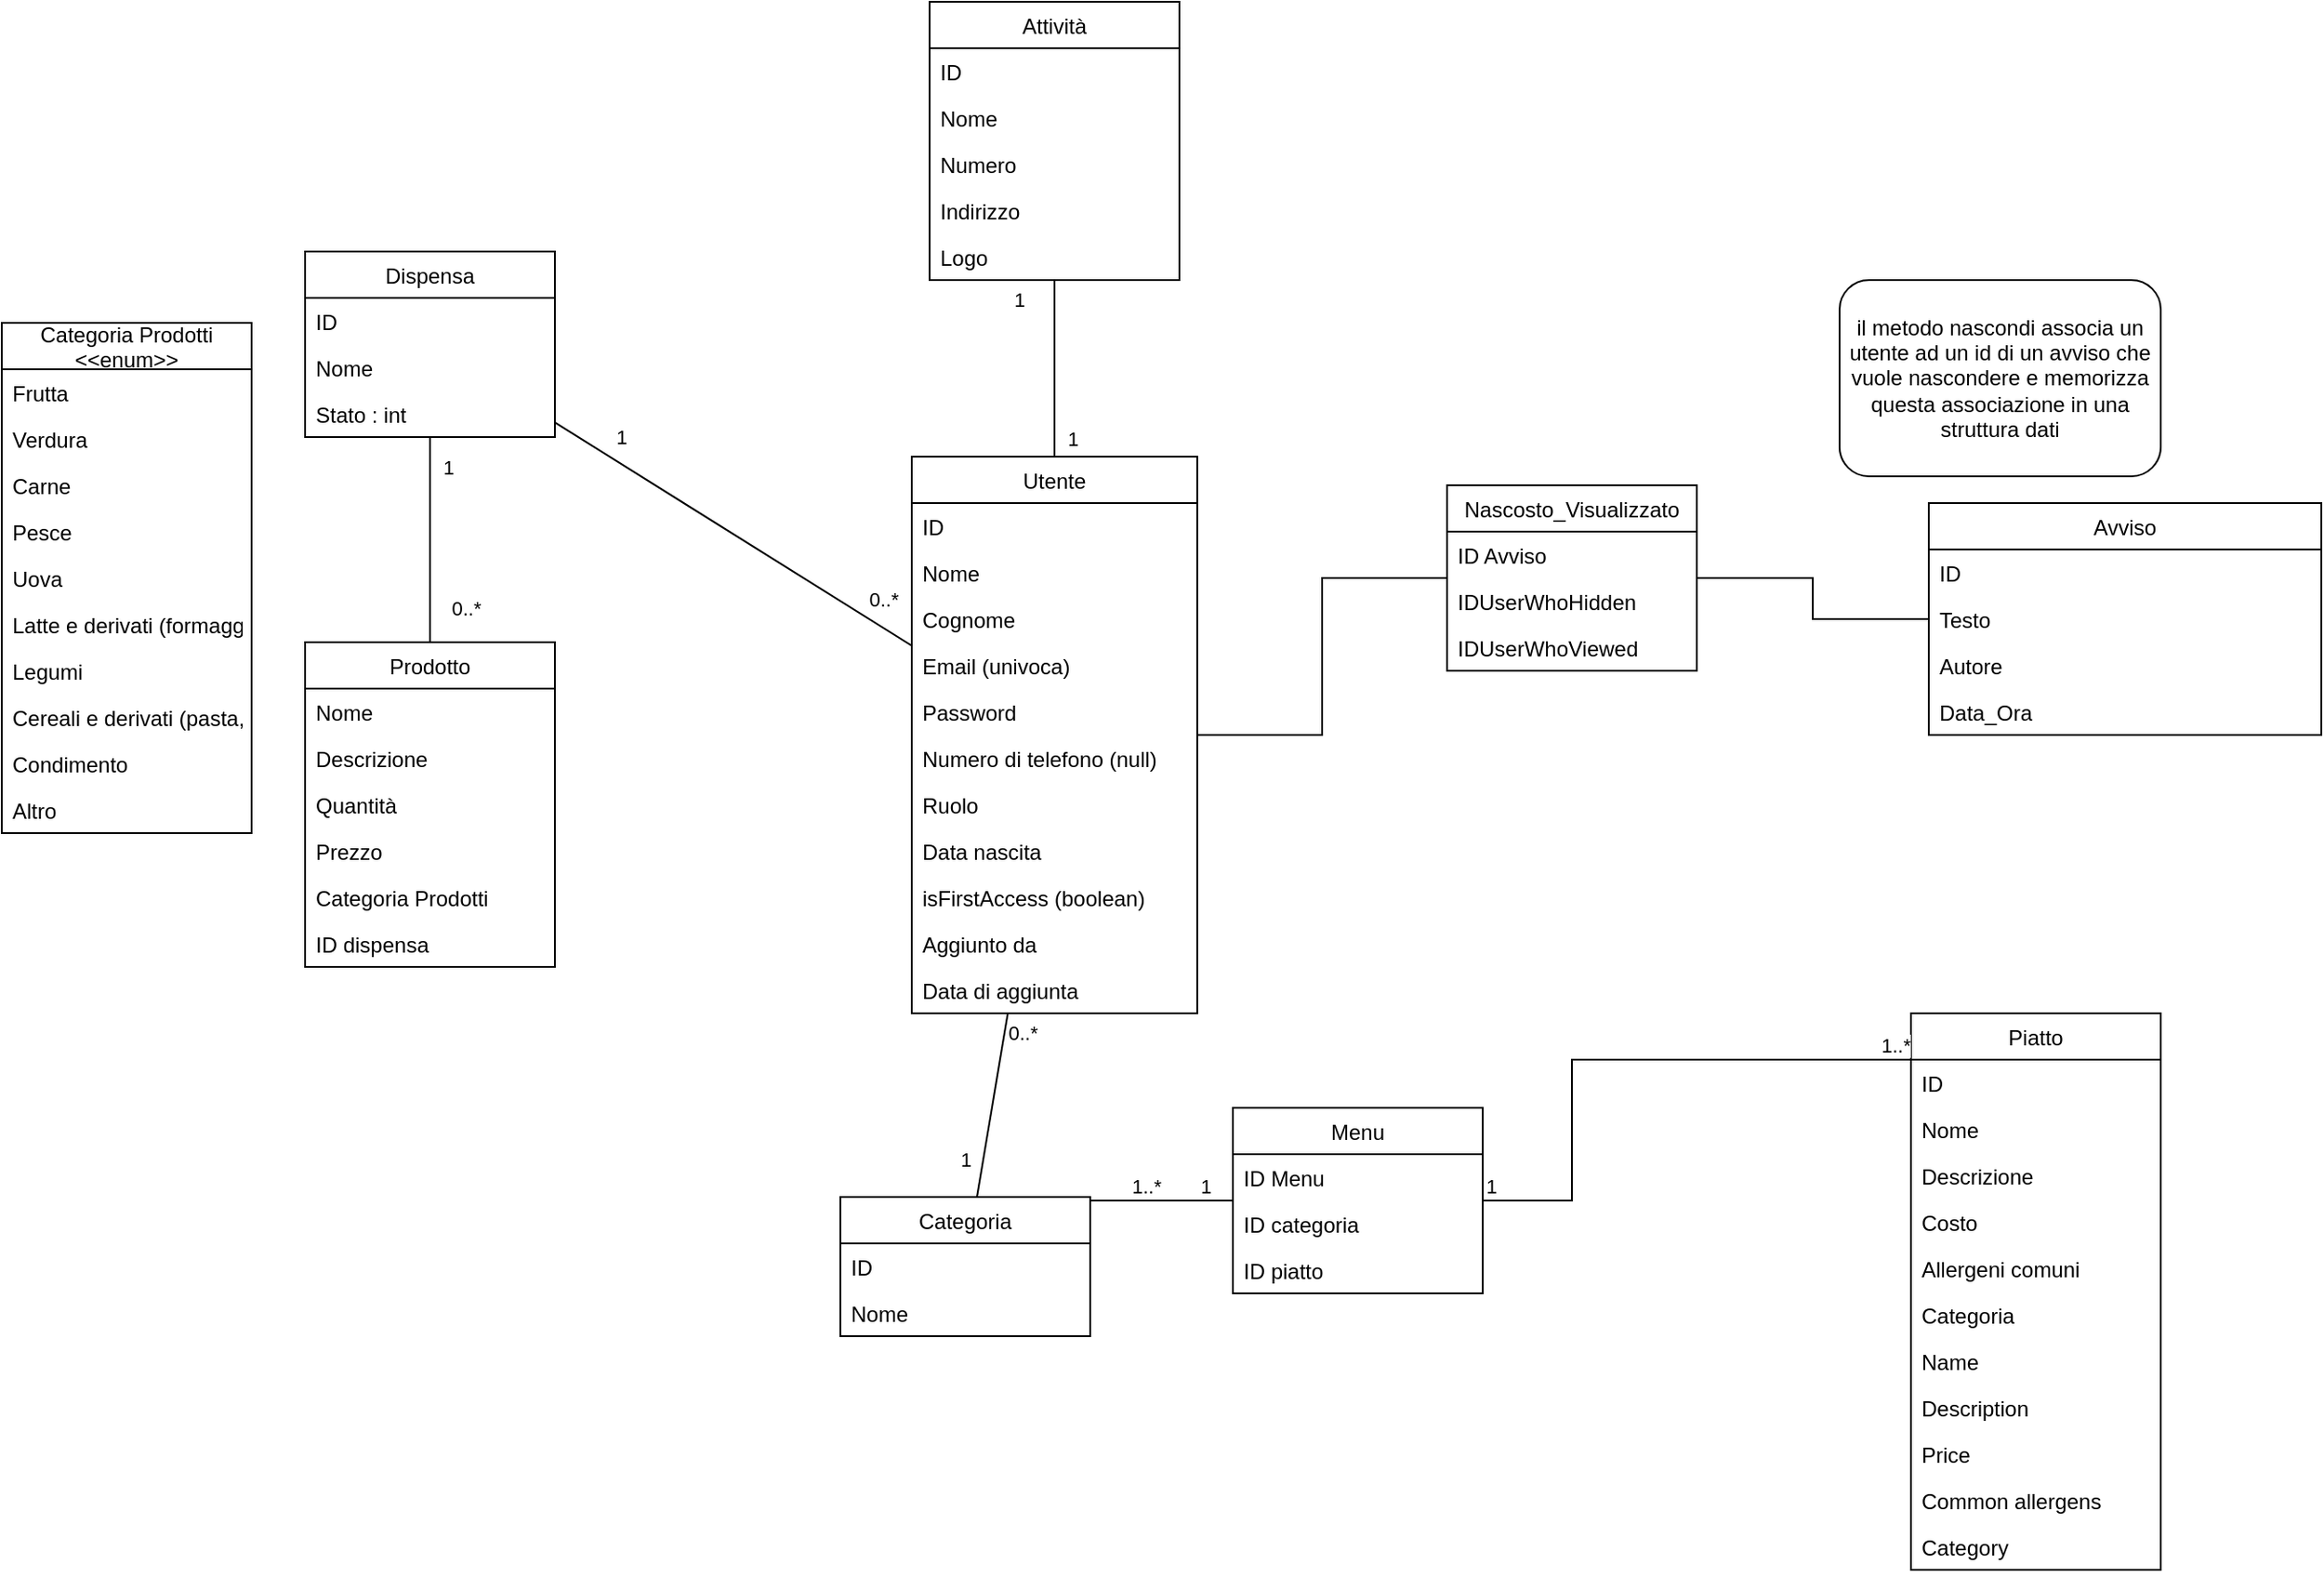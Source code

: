 <mxfile version="20.7.4" type="device"><diagram id="zG1o7RlOzfI8tYj1dUMn" name="Pagina-1"><mxGraphModel dx="2903" dy="1998" grid="1" gridSize="10" guides="1" tooltips="1" connect="1" arrows="1" fold="1" page="1" pageScale="1" pageWidth="827" pageHeight="1169" math="0" shadow="0"><root><mxCell id="0"/><mxCell id="1" parent="0"/><mxCell id="an0PNe2srO5duv-NqX-T-2" value="Utente" style="swimlane;fontStyle=0;childLayout=stackLayout;horizontal=1;startSize=26;fillColor=none;horizontalStack=0;resizeParent=1;resizeParentMax=0;resizeLast=0;collapsible=1;marginBottom=0;" parent="1" vertex="1"><mxGeometry x="80" y="-45" width="160" height="312" as="geometry"/></mxCell><mxCell id="an0PNe2srO5duv-NqX-T-3" value="ID" style="text;strokeColor=none;fillColor=none;align=left;verticalAlign=top;spacingLeft=4;spacingRight=4;overflow=hidden;rotatable=0;points=[[0,0.5],[1,0.5]];portConstraint=eastwest;" parent="an0PNe2srO5duv-NqX-T-2" vertex="1"><mxGeometry y="26" width="160" height="26" as="geometry"/></mxCell><mxCell id="xq5xvccXUtFIouwOtZWs-32" value="Nome" style="text;strokeColor=none;fillColor=none;align=left;verticalAlign=top;spacingLeft=4;spacingRight=4;overflow=hidden;rotatable=0;points=[[0,0.5],[1,0.5]];portConstraint=eastwest;" parent="an0PNe2srO5duv-NqX-T-2" vertex="1"><mxGeometry y="52" width="160" height="26" as="geometry"/></mxCell><mxCell id="xq5xvccXUtFIouwOtZWs-30" value="Cognome" style="text;strokeColor=none;fillColor=none;align=left;verticalAlign=top;spacingLeft=4;spacingRight=4;overflow=hidden;rotatable=0;points=[[0,0.5],[1,0.5]];portConstraint=eastwest;" parent="an0PNe2srO5duv-NqX-T-2" vertex="1"><mxGeometry y="78" width="160" height="26" as="geometry"/></mxCell><mxCell id="xq5xvccXUtFIouwOtZWs-31" value="Email (univoca)" style="text;strokeColor=none;fillColor=none;align=left;verticalAlign=top;spacingLeft=4;spacingRight=4;overflow=hidden;rotatable=0;points=[[0,0.5],[1,0.5]];portConstraint=eastwest;" parent="an0PNe2srO5duv-NqX-T-2" vertex="1"><mxGeometry y="104" width="160" height="26" as="geometry"/></mxCell><mxCell id="an0PNe2srO5duv-NqX-T-4" value="Password" style="text;strokeColor=none;fillColor=none;align=left;verticalAlign=top;spacingLeft=4;spacingRight=4;overflow=hidden;rotatable=0;points=[[0,0.5],[1,0.5]];portConstraint=eastwest;" parent="an0PNe2srO5duv-NqX-T-2" vertex="1"><mxGeometry y="130" width="160" height="26" as="geometry"/></mxCell><mxCell id="xq5xvccXUtFIouwOtZWs-23" value="Numero di telefono (null)" style="text;strokeColor=none;fillColor=none;align=left;verticalAlign=top;spacingLeft=4;spacingRight=4;overflow=hidden;rotatable=0;points=[[0,0.5],[1,0.5]];portConstraint=eastwest;" parent="an0PNe2srO5duv-NqX-T-2" vertex="1"><mxGeometry y="156" width="160" height="26" as="geometry"/></mxCell><mxCell id="an0PNe2srO5duv-NqX-T-10" value="Ruolo" style="text;strokeColor=none;fillColor=none;align=left;verticalAlign=top;spacingLeft=4;spacingRight=4;overflow=hidden;rotatable=0;points=[[0,0.5],[1,0.5]];portConstraint=eastwest;" parent="an0PNe2srO5duv-NqX-T-2" vertex="1"><mxGeometry y="182" width="160" height="26" as="geometry"/></mxCell><mxCell id="xq5xvccXUtFIouwOtZWs-29" value="Data nascita" style="text;strokeColor=none;fillColor=none;align=left;verticalAlign=top;spacingLeft=4;spacingRight=4;overflow=hidden;rotatable=0;points=[[0,0.5],[1,0.5]];portConstraint=eastwest;" parent="an0PNe2srO5duv-NqX-T-2" vertex="1"><mxGeometry y="208" width="160" height="26" as="geometry"/></mxCell><mxCell id="xq5xvccXUtFIouwOtZWs-33" value="isFirstAccess (boolean)" style="text;strokeColor=none;fillColor=none;align=left;verticalAlign=top;spacingLeft=4;spacingRight=4;overflow=hidden;rotatable=0;points=[[0,0.5],[1,0.5]];portConstraint=eastwest;" parent="an0PNe2srO5duv-NqX-T-2" vertex="1"><mxGeometry y="234" width="160" height="26" as="geometry"/></mxCell><mxCell id="xq5xvccXUtFIouwOtZWs-38" value="Aggiunto da" style="text;strokeColor=none;fillColor=none;align=left;verticalAlign=top;spacingLeft=4;spacingRight=4;overflow=hidden;rotatable=0;points=[[0,0.5],[1,0.5]];portConstraint=eastwest;" parent="an0PNe2srO5duv-NqX-T-2" vertex="1"><mxGeometry y="260" width="160" height="26" as="geometry"/></mxCell><mxCell id="xq5xvccXUtFIouwOtZWs-39" value="Data di aggiunta" style="text;strokeColor=none;fillColor=none;align=left;verticalAlign=top;spacingLeft=4;spacingRight=4;overflow=hidden;rotatable=0;points=[[0,0.5],[1,0.5]];portConstraint=eastwest;" parent="an0PNe2srO5duv-NqX-T-2" vertex="1"><mxGeometry y="286" width="160" height="26" as="geometry"/></mxCell><mxCell id="an0PNe2srO5duv-NqX-T-12" value="Piatto" style="swimlane;fontStyle=0;childLayout=stackLayout;horizontal=1;startSize=26;fillColor=none;horizontalStack=0;resizeParent=1;resizeParentMax=0;resizeLast=0;collapsible=1;marginBottom=0;" parent="1" vertex="1"><mxGeometry x="640" y="267" width="140" height="312" as="geometry"/></mxCell><mxCell id="an0PNe2srO5duv-NqX-T-13" value="ID" style="text;strokeColor=none;fillColor=none;align=left;verticalAlign=top;spacingLeft=4;spacingRight=4;overflow=hidden;rotatable=0;points=[[0,0.5],[1,0.5]];portConstraint=eastwest;" parent="an0PNe2srO5duv-NqX-T-12" vertex="1"><mxGeometry y="26" width="140" height="26" as="geometry"/></mxCell><mxCell id="57yJjkK2_TZ6HOCEWWBc-23" value="Nome" style="text;strokeColor=none;fillColor=none;align=left;verticalAlign=top;spacingLeft=4;spacingRight=4;overflow=hidden;rotatable=0;points=[[0,0.5],[1,0.5]];portConstraint=eastwest;" vertex="1" parent="an0PNe2srO5duv-NqX-T-12"><mxGeometry y="52" width="140" height="26" as="geometry"/></mxCell><mxCell id="an0PNe2srO5duv-NqX-T-14" value="Descrizione" style="text;strokeColor=none;fillColor=none;align=left;verticalAlign=top;spacingLeft=4;spacingRight=4;overflow=hidden;rotatable=0;points=[[0,0.5],[1,0.5]];portConstraint=eastwest;" parent="an0PNe2srO5duv-NqX-T-12" vertex="1"><mxGeometry y="78" width="140" height="26" as="geometry"/></mxCell><mxCell id="xq5xvccXUtFIouwOtZWs-65" value="Costo" style="text;strokeColor=none;fillColor=none;align=left;verticalAlign=top;spacingLeft=4;spacingRight=4;overflow=hidden;rotatable=0;points=[[0,0.5],[1,0.5]];portConstraint=eastwest;" parent="an0PNe2srO5duv-NqX-T-12" vertex="1"><mxGeometry y="104" width="140" height="26" as="geometry"/></mxCell><mxCell id="xq5xvccXUtFIouwOtZWs-66" value="Allergeni comuni" style="text;strokeColor=none;fillColor=none;align=left;verticalAlign=top;spacingLeft=4;spacingRight=4;overflow=hidden;rotatable=0;points=[[0,0.5],[1,0.5]];portConstraint=eastwest;" parent="an0PNe2srO5duv-NqX-T-12" vertex="1"><mxGeometry y="130" width="140" height="26" as="geometry"/></mxCell><mxCell id="an0PNe2srO5duv-NqX-T-15" value="Categoria" style="text;strokeColor=none;fillColor=none;align=left;verticalAlign=top;spacingLeft=4;spacingRight=4;overflow=hidden;rotatable=0;points=[[0,0.5],[1,0.5]];portConstraint=eastwest;" parent="an0PNe2srO5duv-NqX-T-12" vertex="1"><mxGeometry y="156" width="140" height="26" as="geometry"/></mxCell><mxCell id="xq5xvccXUtFIouwOtZWs-90" value="Name" style="text;strokeColor=none;fillColor=none;align=left;verticalAlign=top;spacingLeft=4;spacingRight=4;overflow=hidden;rotatable=0;points=[[0,0.5],[1,0.5]];portConstraint=eastwest;" parent="an0PNe2srO5duv-NqX-T-12" vertex="1"><mxGeometry y="182" width="140" height="26" as="geometry"/></mxCell><mxCell id="xq5xvccXUtFIouwOtZWs-91" value="Description" style="text;strokeColor=none;fillColor=none;align=left;verticalAlign=top;spacingLeft=4;spacingRight=4;overflow=hidden;rotatable=0;points=[[0,0.5],[1,0.5]];portConstraint=eastwest;" parent="an0PNe2srO5duv-NqX-T-12" vertex="1"><mxGeometry y="208" width="140" height="26" as="geometry"/></mxCell><mxCell id="xq5xvccXUtFIouwOtZWs-92" value="Price" style="text;strokeColor=none;fillColor=none;align=left;verticalAlign=top;spacingLeft=4;spacingRight=4;overflow=hidden;rotatable=0;points=[[0,0.5],[1,0.5]];portConstraint=eastwest;" parent="an0PNe2srO5duv-NqX-T-12" vertex="1"><mxGeometry y="234" width="140" height="26" as="geometry"/></mxCell><mxCell id="xq5xvccXUtFIouwOtZWs-93" value="Common allergens" style="text;strokeColor=none;fillColor=none;align=left;verticalAlign=top;spacingLeft=4;spacingRight=4;overflow=hidden;rotatable=0;points=[[0,0.5],[1,0.5]];portConstraint=eastwest;" parent="an0PNe2srO5duv-NqX-T-12" vertex="1"><mxGeometry y="260" width="140" height="26" as="geometry"/></mxCell><mxCell id="xq5xvccXUtFIouwOtZWs-94" value="Category" style="text;strokeColor=none;fillColor=none;align=left;verticalAlign=top;spacingLeft=4;spacingRight=4;overflow=hidden;rotatable=0;points=[[0,0.5],[1,0.5]];portConstraint=eastwest;" parent="an0PNe2srO5duv-NqX-T-12" vertex="1"><mxGeometry y="286" width="140" height="26" as="geometry"/></mxCell><mxCell id="xq5xvccXUtFIouwOtZWs-5" value="Categoria" style="swimlane;fontStyle=0;childLayout=stackLayout;horizontal=1;startSize=26;fillColor=none;horizontalStack=0;resizeParent=1;resizeParentMax=0;resizeLast=0;collapsible=1;marginBottom=0;" parent="1" vertex="1"><mxGeometry x="40" y="370" width="140" height="78" as="geometry"/></mxCell><mxCell id="xq5xvccXUtFIouwOtZWs-6" value="ID" style="text;strokeColor=none;fillColor=none;align=left;verticalAlign=top;spacingLeft=4;spacingRight=4;overflow=hidden;rotatable=0;points=[[0,0.5],[1,0.5]];portConstraint=eastwest;" parent="xq5xvccXUtFIouwOtZWs-5" vertex="1"><mxGeometry y="26" width="140" height="26" as="geometry"/></mxCell><mxCell id="57yJjkK2_TZ6HOCEWWBc-22" value="Nome" style="text;strokeColor=none;fillColor=none;align=left;verticalAlign=top;spacingLeft=4;spacingRight=4;overflow=hidden;rotatable=0;points=[[0,0.5],[1,0.5]];portConstraint=eastwest;" vertex="1" parent="xq5xvccXUtFIouwOtZWs-5"><mxGeometry y="52" width="140" height="26" as="geometry"/></mxCell><mxCell id="xq5xvccXUtFIouwOtZWs-10" value="Avviso" style="swimlane;fontStyle=0;childLayout=stackLayout;horizontal=1;startSize=26;fillColor=none;horizontalStack=0;resizeParent=1;resizeParentMax=0;resizeLast=0;collapsible=1;marginBottom=0;" parent="1" vertex="1"><mxGeometry x="650" y="-19" width="220" height="130" as="geometry"><mxRectangle x="490" y="-40" width="70" height="30" as="alternateBounds"/></mxGeometry></mxCell><mxCell id="xq5xvccXUtFIouwOtZWs-11" value="ID" style="text;strokeColor=none;fillColor=none;align=left;verticalAlign=top;spacingLeft=4;spacingRight=4;overflow=hidden;rotatable=0;points=[[0,0.5],[1,0.5]];portConstraint=eastwest;" parent="xq5xvccXUtFIouwOtZWs-10" vertex="1"><mxGeometry y="26" width="220" height="26" as="geometry"/></mxCell><mxCell id="xq5xvccXUtFIouwOtZWs-35" value="Testo" style="text;strokeColor=none;fillColor=none;align=left;verticalAlign=top;spacingLeft=4;spacingRight=4;overflow=hidden;rotatable=0;points=[[0,0.5],[1,0.5]];portConstraint=eastwest;" parent="xq5xvccXUtFIouwOtZWs-10" vertex="1"><mxGeometry y="52" width="220" height="26" as="geometry"/></mxCell><mxCell id="xq5xvccXUtFIouwOtZWs-14" value="Autore" style="text;strokeColor=none;fillColor=none;align=left;verticalAlign=top;spacingLeft=4;spacingRight=4;overflow=hidden;rotatable=0;points=[[0,0.5],[1,0.5]];portConstraint=eastwest;" parent="xq5xvccXUtFIouwOtZWs-10" vertex="1"><mxGeometry y="78" width="220" height="26" as="geometry"/></mxCell><mxCell id="xq5xvccXUtFIouwOtZWs-13" value="Data_Ora" style="text;strokeColor=none;fillColor=none;align=left;verticalAlign=top;spacingLeft=4;spacingRight=4;overflow=hidden;rotatable=0;points=[[0,0.5],[1,0.5]];portConstraint=eastwest;" parent="xq5xvccXUtFIouwOtZWs-10" vertex="1"><mxGeometry y="104" width="220" height="26" as="geometry"/></mxCell><mxCell id="xq5xvccXUtFIouwOtZWs-18" value="Attività" style="swimlane;fontStyle=0;childLayout=stackLayout;horizontal=1;startSize=26;fillColor=none;horizontalStack=0;resizeParent=1;resizeParentMax=0;resizeLast=0;collapsible=1;marginBottom=0;" parent="1" vertex="1"><mxGeometry x="90" y="-300" width="140" height="156" as="geometry"/></mxCell><mxCell id="xq5xvccXUtFIouwOtZWs-64" value="ID" style="text;strokeColor=none;fillColor=none;align=left;verticalAlign=top;spacingLeft=4;spacingRight=4;overflow=hidden;rotatable=0;points=[[0,0.5],[1,0.5]];portConstraint=eastwest;" parent="xq5xvccXUtFIouwOtZWs-18" vertex="1"><mxGeometry y="26" width="140" height="26" as="geometry"/></mxCell><mxCell id="xq5xvccXUtFIouwOtZWs-19" value="Nome" style="text;strokeColor=none;fillColor=none;align=left;verticalAlign=top;spacingLeft=4;spacingRight=4;overflow=hidden;rotatable=0;points=[[0,0.5],[1,0.5]];portConstraint=eastwest;" parent="xq5xvccXUtFIouwOtZWs-18" vertex="1"><mxGeometry y="52" width="140" height="26" as="geometry"/></mxCell><mxCell id="xq5xvccXUtFIouwOtZWs-20" value="Numero" style="text;strokeColor=none;fillColor=none;align=left;verticalAlign=top;spacingLeft=4;spacingRight=4;overflow=hidden;rotatable=0;points=[[0,0.5],[1,0.5]];portConstraint=eastwest;" parent="xq5xvccXUtFIouwOtZWs-18" vertex="1"><mxGeometry y="78" width="140" height="26" as="geometry"/></mxCell><mxCell id="xq5xvccXUtFIouwOtZWs-21" value="Indirizzo" style="text;strokeColor=none;fillColor=none;align=left;verticalAlign=top;spacingLeft=4;spacingRight=4;overflow=hidden;rotatable=0;points=[[0,0.5],[1,0.5]];portConstraint=eastwest;" parent="xq5xvccXUtFIouwOtZWs-18" vertex="1"><mxGeometry y="104" width="140" height="26" as="geometry"/></mxCell><mxCell id="xq5xvccXUtFIouwOtZWs-22" value="Logo" style="text;strokeColor=none;fillColor=none;align=left;verticalAlign=top;spacingLeft=4;spacingRight=4;overflow=hidden;rotatable=0;points=[[0,0.5],[1,0.5]];portConstraint=eastwest;" parent="xq5xvccXUtFIouwOtZWs-18" vertex="1"><mxGeometry y="130" width="140" height="26" as="geometry"/></mxCell><mxCell id="xq5xvccXUtFIouwOtZWs-24" value="" style="endArrow=none;html=1;rounded=0;" parent="1" source="an0PNe2srO5duv-NqX-T-2" target="xq5xvccXUtFIouwOtZWs-18" edge="1"><mxGeometry width="50" height="50" relative="1" as="geometry"><mxPoint x="250" y="112.596" as="sourcePoint"/><mxPoint x="570" y="130.979" as="targetPoint"/></mxGeometry></mxCell><mxCell id="xq5xvccXUtFIouwOtZWs-86" value="1" style="edgeLabel;html=1;align=center;verticalAlign=middle;resizable=0;points=[];" parent="xq5xvccXUtFIouwOtZWs-24" vertex="1" connectable="0"><mxGeometry x="-0.766" y="1" relative="1" as="geometry"><mxPoint x="11" y="1" as="offset"/></mxGeometry></mxCell><mxCell id="xq5xvccXUtFIouwOtZWs-87" value="1" style="edgeLabel;html=1;align=center;verticalAlign=middle;resizable=0;points=[];" parent="xq5xvccXUtFIouwOtZWs-24" vertex="1" connectable="0"><mxGeometry x="0.792" y="-2" relative="1" as="geometry"><mxPoint x="-22" as="offset"/></mxGeometry></mxCell><mxCell id="xq5xvccXUtFIouwOtZWs-25" value="Dispensa" style="swimlane;fontStyle=0;childLayout=stackLayout;horizontal=1;startSize=26;fillColor=none;horizontalStack=0;resizeParent=1;resizeParentMax=0;resizeLast=0;collapsible=1;marginBottom=0;" parent="1" vertex="1"><mxGeometry x="-260" y="-160" width="140" height="104" as="geometry"/></mxCell><mxCell id="xq5xvccXUtFIouwOtZWs-26" value="ID" style="text;strokeColor=none;fillColor=none;align=left;verticalAlign=top;spacingLeft=4;spacingRight=4;overflow=hidden;rotatable=0;points=[[0,0.5],[1,0.5]];portConstraint=eastwest;" parent="xq5xvccXUtFIouwOtZWs-25" vertex="1"><mxGeometry y="26" width="140" height="26" as="geometry"/></mxCell><mxCell id="57yJjkK2_TZ6HOCEWWBc-21" value="Nome" style="text;strokeColor=none;fillColor=none;align=left;verticalAlign=top;spacingLeft=4;spacingRight=4;overflow=hidden;rotatable=0;points=[[0,0.5],[1,0.5]];portConstraint=eastwest;" vertex="1" parent="xq5xvccXUtFIouwOtZWs-25"><mxGeometry y="52" width="140" height="26" as="geometry"/></mxCell><mxCell id="xq5xvccXUtFIouwOtZWs-41" value="Stato : int" style="text;strokeColor=none;fillColor=none;align=left;verticalAlign=top;spacingLeft=4;spacingRight=4;overflow=hidden;rotatable=0;points=[[0,0.5],[1,0.5]];portConstraint=eastwest;" parent="xq5xvccXUtFIouwOtZWs-25" vertex="1"><mxGeometry y="78" width="140" height="26" as="geometry"/></mxCell><mxCell id="xq5xvccXUtFIouwOtZWs-37" value="il metodo nascondi associa un utente ad un id di un avviso che vuole nascondere e memorizza questa associazione in una struttura dati" style="rounded=1;whiteSpace=wrap;html=1;" parent="1" vertex="1"><mxGeometry x="600" y="-144" width="180" height="110" as="geometry"/></mxCell><mxCell id="xq5xvccXUtFIouwOtZWs-42" value="Prodotto" style="swimlane;fontStyle=0;childLayout=stackLayout;horizontal=1;startSize=26;fillColor=none;horizontalStack=0;resizeParent=1;resizeParentMax=0;resizeLast=0;collapsible=1;marginBottom=0;" parent="1" vertex="1"><mxGeometry x="-260" y="59" width="140" height="182" as="geometry"/></mxCell><mxCell id="xq5xvccXUtFIouwOtZWs-43" value="Nome&#10;" style="text;strokeColor=none;fillColor=none;align=left;verticalAlign=top;spacingLeft=4;spacingRight=4;overflow=hidden;rotatable=0;points=[[0,0.5],[1,0.5]];portConstraint=eastwest;" parent="xq5xvccXUtFIouwOtZWs-42" vertex="1"><mxGeometry y="26" width="140" height="26" as="geometry"/></mxCell><mxCell id="xq5xvccXUtFIouwOtZWs-47" value="Descrizione" style="text;strokeColor=none;fillColor=none;align=left;verticalAlign=top;spacingLeft=4;spacingRight=4;overflow=hidden;rotatable=0;points=[[0,0.5],[1,0.5]];portConstraint=eastwest;" parent="xq5xvccXUtFIouwOtZWs-42" vertex="1"><mxGeometry y="52" width="140" height="26" as="geometry"/></mxCell><mxCell id="xq5xvccXUtFIouwOtZWs-48" value="Quantità" style="text;strokeColor=none;fillColor=none;align=left;verticalAlign=top;spacingLeft=4;spacingRight=4;overflow=hidden;rotatable=0;points=[[0,0.5],[1,0.5]];portConstraint=eastwest;" parent="xq5xvccXUtFIouwOtZWs-42" vertex="1"><mxGeometry y="78" width="140" height="26" as="geometry"/></mxCell><mxCell id="xq5xvccXUtFIouwOtZWs-49" value="Prezzo" style="text;strokeColor=none;fillColor=none;align=left;verticalAlign=top;spacingLeft=4;spacingRight=4;overflow=hidden;rotatable=0;points=[[0,0.5],[1,0.5]];portConstraint=eastwest;" parent="xq5xvccXUtFIouwOtZWs-42" vertex="1"><mxGeometry y="104" width="140" height="26" as="geometry"/></mxCell><mxCell id="xq5xvccXUtFIouwOtZWs-44" value="Categoria Prodotti" style="text;strokeColor=none;fillColor=none;align=left;verticalAlign=top;spacingLeft=4;spacingRight=4;overflow=hidden;rotatable=0;points=[[0,0.5],[1,0.5]];portConstraint=eastwest;" parent="xq5xvccXUtFIouwOtZWs-42" vertex="1"><mxGeometry y="130" width="140" height="26" as="geometry"/></mxCell><mxCell id="xq5xvccXUtFIouwOtZWs-45" value="ID dispensa" style="text;strokeColor=none;fillColor=none;align=left;verticalAlign=top;spacingLeft=4;spacingRight=4;overflow=hidden;rotatable=0;points=[[0,0.5],[1,0.5]];portConstraint=eastwest;" parent="xq5xvccXUtFIouwOtZWs-42" vertex="1"><mxGeometry y="156" width="140" height="26" as="geometry"/></mxCell><mxCell id="xq5xvccXUtFIouwOtZWs-46" value="" style="endArrow=none;html=1;rounded=0;" parent="1" source="xq5xvccXUtFIouwOtZWs-42" target="xq5xvccXUtFIouwOtZWs-25" edge="1"><mxGeometry x="-1" y="410" width="50" height="50" relative="1" as="geometry"><mxPoint x="170" y="-35" as="sourcePoint"/><mxPoint x="170" y="-120" as="targetPoint"/><mxPoint y="15" as="offset"/></mxGeometry></mxCell><mxCell id="xq5xvccXUtFIouwOtZWs-84" value="0..*" style="edgeLabel;html=1;align=center;verticalAlign=middle;resizable=0;points=[];" parent="xq5xvccXUtFIouwOtZWs-46" vertex="1" connectable="0"><mxGeometry x="0.791" y="1" relative="1" as="geometry"><mxPoint x="21" y="84" as="offset"/></mxGeometry></mxCell><mxCell id="xq5xvccXUtFIouwOtZWs-85" value="1" style="edgeLabel;html=1;align=center;verticalAlign=middle;resizable=0;points=[];" parent="xq5xvccXUtFIouwOtZWs-46" vertex="1" connectable="0"><mxGeometry x="-0.779" y="-2" relative="1" as="geometry"><mxPoint x="8" y="-86" as="offset"/></mxGeometry></mxCell><mxCell id="xq5xvccXUtFIouwOtZWs-50" value="Categoria Prodotti&#10;&lt;&lt;enum&gt;&gt;" style="swimlane;fontStyle=0;childLayout=stackLayout;horizontal=1;startSize=26;fillColor=none;horizontalStack=0;resizeParent=1;resizeParentMax=0;resizeLast=0;collapsible=1;marginBottom=0;" parent="1" vertex="1"><mxGeometry x="-430" y="-120" width="140" height="286" as="geometry"/></mxCell><mxCell id="xq5xvccXUtFIouwOtZWs-54" value="Frutta" style="text;strokeColor=none;fillColor=none;align=left;verticalAlign=top;spacingLeft=4;spacingRight=4;overflow=hidden;rotatable=0;points=[[0,0.5],[1,0.5]];portConstraint=eastwest;" parent="xq5xvccXUtFIouwOtZWs-50" vertex="1"><mxGeometry y="26" width="140" height="26" as="geometry"/></mxCell><mxCell id="xq5xvccXUtFIouwOtZWs-53" value="Verdura" style="text;strokeColor=none;fillColor=none;align=left;verticalAlign=top;spacingLeft=4;spacingRight=4;overflow=hidden;rotatable=0;points=[[0,0.5],[1,0.5]];portConstraint=eastwest;" parent="xq5xvccXUtFIouwOtZWs-50" vertex="1"><mxGeometry y="52" width="140" height="26" as="geometry"/></mxCell><mxCell id="xq5xvccXUtFIouwOtZWs-55" value="Carne" style="text;strokeColor=none;fillColor=none;align=left;verticalAlign=top;spacingLeft=4;spacingRight=4;overflow=hidden;rotatable=0;points=[[0,0.5],[1,0.5]];portConstraint=eastwest;" parent="xq5xvccXUtFIouwOtZWs-50" vertex="1"><mxGeometry y="78" width="140" height="26" as="geometry"/></mxCell><mxCell id="xq5xvccXUtFIouwOtZWs-56" value="Pesce" style="text;strokeColor=none;fillColor=none;align=left;verticalAlign=top;spacingLeft=4;spacingRight=4;overflow=hidden;rotatable=0;points=[[0,0.5],[1,0.5]];portConstraint=eastwest;" parent="xq5xvccXUtFIouwOtZWs-50" vertex="1"><mxGeometry y="104" width="140" height="26" as="geometry"/></mxCell><mxCell id="xq5xvccXUtFIouwOtZWs-57" value="Uova" style="text;strokeColor=none;fillColor=none;align=left;verticalAlign=top;spacingLeft=4;spacingRight=4;overflow=hidden;rotatable=0;points=[[0,0.5],[1,0.5]];portConstraint=eastwest;" parent="xq5xvccXUtFIouwOtZWs-50" vertex="1"><mxGeometry y="130" width="140" height="26" as="geometry"/></mxCell><mxCell id="xq5xvccXUtFIouwOtZWs-58" value="Latte e derivati (formaggi)" style="text;strokeColor=none;fillColor=none;align=left;verticalAlign=top;spacingLeft=4;spacingRight=4;overflow=hidden;rotatable=0;points=[[0,0.5],[1,0.5]];portConstraint=eastwest;" parent="xq5xvccXUtFIouwOtZWs-50" vertex="1"><mxGeometry y="156" width="140" height="26" as="geometry"/></mxCell><mxCell id="xq5xvccXUtFIouwOtZWs-59" value="Legumi" style="text;strokeColor=none;fillColor=none;align=left;verticalAlign=top;spacingLeft=4;spacingRight=4;overflow=hidden;rotatable=0;points=[[0,0.5],[1,0.5]];portConstraint=eastwest;" parent="xq5xvccXUtFIouwOtZWs-50" vertex="1"><mxGeometry y="182" width="140" height="26" as="geometry"/></mxCell><mxCell id="xq5xvccXUtFIouwOtZWs-60" value="Cereali e derivati (pasta, pane)" style="text;strokeColor=none;fillColor=none;align=left;verticalAlign=top;spacingLeft=4;spacingRight=4;overflow=hidden;rotatable=0;points=[[0,0.5],[1,0.5]];portConstraint=eastwest;" parent="xq5xvccXUtFIouwOtZWs-50" vertex="1"><mxGeometry y="208" width="140" height="26" as="geometry"/></mxCell><mxCell id="xq5xvccXUtFIouwOtZWs-61" value="Condimento" style="text;strokeColor=none;fillColor=none;align=left;verticalAlign=top;spacingLeft=4;spacingRight=4;overflow=hidden;rotatable=0;points=[[0,0.5],[1,0.5]];portConstraint=eastwest;" parent="xq5xvccXUtFIouwOtZWs-50" vertex="1"><mxGeometry y="234" width="140" height="26" as="geometry"/></mxCell><mxCell id="xq5xvccXUtFIouwOtZWs-62" value="Altro" style="text;strokeColor=none;fillColor=none;align=left;verticalAlign=top;spacingLeft=4;spacingRight=4;overflow=hidden;rotatable=0;points=[[0,0.5],[1,0.5]];portConstraint=eastwest;" parent="xq5xvccXUtFIouwOtZWs-50" vertex="1"><mxGeometry y="260" width="140" height="26" as="geometry"/></mxCell><mxCell id="xq5xvccXUtFIouwOtZWs-63" value="" style="endArrow=none;html=1;rounded=0;" parent="1" source="an0PNe2srO5duv-NqX-T-2" target="xq5xvccXUtFIouwOtZWs-25" edge="1"><mxGeometry x="-1" y="410" width="50" height="50" relative="1" as="geometry"><mxPoint x="-180" y="69" as="sourcePoint"/><mxPoint x="-180" y="-72" as="targetPoint"/><mxPoint y="15" as="offset"/></mxGeometry></mxCell><mxCell id="xq5xvccXUtFIouwOtZWs-82" value="1" style="edgeLabel;html=1;align=center;verticalAlign=middle;resizable=0;points=[];" parent="xq5xvccXUtFIouwOtZWs-63" vertex="1" connectable="0"><mxGeometry x="0.178" relative="1" as="geometry"><mxPoint x="-45" y="-43" as="offset"/></mxGeometry></mxCell><mxCell id="xq5xvccXUtFIouwOtZWs-83" value="0..*" style="edgeLabel;html=1;align=center;verticalAlign=middle;resizable=0;points=[];" parent="xq5xvccXUtFIouwOtZWs-63" vertex="1" connectable="0"><mxGeometry x="-0.839" y="1" relative="1" as="geometry"><mxPoint y="-17" as="offset"/></mxGeometry></mxCell><mxCell id="xq5xvccXUtFIouwOtZWs-67" value="Menu" style="swimlane;fontStyle=0;childLayout=stackLayout;horizontal=1;startSize=26;fillColor=none;horizontalStack=0;resizeParent=1;resizeParentMax=0;resizeLast=0;collapsible=1;marginBottom=0;" parent="1" vertex="1"><mxGeometry x="260" y="320" width="140" height="104" as="geometry"/></mxCell><mxCell id="xq5xvccXUtFIouwOtZWs-68" value="ID Menu" style="text;strokeColor=none;fillColor=none;align=left;verticalAlign=top;spacingLeft=4;spacingRight=4;overflow=hidden;rotatable=0;points=[[0,0.5],[1,0.5]];portConstraint=eastwest;" parent="xq5xvccXUtFIouwOtZWs-67" vertex="1"><mxGeometry y="26" width="140" height="26" as="geometry"/></mxCell><mxCell id="57yJjkK2_TZ6HOCEWWBc-11" value="ID categoria" style="text;strokeColor=none;fillColor=none;align=left;verticalAlign=top;spacingLeft=4;spacingRight=4;overflow=hidden;rotatable=0;points=[[0,0.5],[1,0.5]];portConstraint=eastwest;" vertex="1" parent="xq5xvccXUtFIouwOtZWs-67"><mxGeometry y="52" width="140" height="26" as="geometry"/></mxCell><mxCell id="57yJjkK2_TZ6HOCEWWBc-12" value="ID piatto" style="text;strokeColor=none;fillColor=none;align=left;verticalAlign=top;spacingLeft=4;spacingRight=4;overflow=hidden;rotatable=0;points=[[0,0.5],[1,0.5]];portConstraint=eastwest;" vertex="1" parent="xq5xvccXUtFIouwOtZWs-67"><mxGeometry y="78" width="140" height="26" as="geometry"/></mxCell><mxCell id="xq5xvccXUtFIouwOtZWs-71" value="" style="endArrow=none;html=1;rounded=0;" parent="1" source="an0PNe2srO5duv-NqX-T-2" target="xq5xvccXUtFIouwOtZWs-5" edge="1"><mxGeometry width="50" height="50" relative="1" as="geometry"><mxPoint x="220.0" y="445.12" as="sourcePoint"/><mxPoint x="110" y="424.88" as="targetPoint"/></mxGeometry></mxCell><mxCell id="xq5xvccXUtFIouwOtZWs-88" value="1" style="edgeLabel;html=1;align=center;verticalAlign=middle;resizable=0;points=[];" parent="xq5xvccXUtFIouwOtZWs-71" vertex="1" connectable="0"><mxGeometry x="0.601" relative="1" as="geometry"><mxPoint x="-10" y="-1" as="offset"/></mxGeometry></mxCell><mxCell id="xq5xvccXUtFIouwOtZWs-89" value="0..*" style="edgeLabel;html=1;align=center;verticalAlign=middle;resizable=0;points=[];" parent="xq5xvccXUtFIouwOtZWs-71" vertex="1" connectable="0"><mxGeometry x="-0.793" relative="1" as="geometry"><mxPoint x="10" as="offset"/></mxGeometry></mxCell><mxCell id="xq5xvccXUtFIouwOtZWs-72" value="" style="endArrow=none;html=1;edgeStyle=orthogonalEdgeStyle;rounded=0;" parent="1" source="xq5xvccXUtFIouwOtZWs-67" target="xq5xvccXUtFIouwOtZWs-5" edge="1"><mxGeometry relative="1" as="geometry"><mxPoint x="330" y="180" as="sourcePoint"/><mxPoint x="490" y="180" as="targetPoint"/><Array as="points"><mxPoint x="390" y="370"/><mxPoint x="130" y="370"/></Array></mxGeometry></mxCell><mxCell id="xq5xvccXUtFIouwOtZWs-73" value="1" style="edgeLabel;resizable=0;html=1;align=left;verticalAlign=bottom;" parent="xq5xvccXUtFIouwOtZWs-72" connectable="0" vertex="1"><mxGeometry x="-1" relative="1" as="geometry"><mxPoint x="-20" as="offset"/></mxGeometry></mxCell><mxCell id="xq5xvccXUtFIouwOtZWs-74" value="1..*" style="edgeLabel;resizable=0;html=1;align=right;verticalAlign=bottom;" parent="xq5xvccXUtFIouwOtZWs-72" connectable="0" vertex="1"><mxGeometry x="1" relative="1" as="geometry"><mxPoint x="40" as="offset"/></mxGeometry></mxCell><mxCell id="xq5xvccXUtFIouwOtZWs-75" value="" style="endArrow=none;html=1;edgeStyle=orthogonalEdgeStyle;rounded=0;" parent="1" source="xq5xvccXUtFIouwOtZWs-67" target="an0PNe2srO5duv-NqX-T-12" edge="1"><mxGeometry relative="1" as="geometry"><mxPoint x="330" y="180" as="sourcePoint"/><mxPoint x="550" y="330" as="targetPoint"/><Array as="points"><mxPoint x="450" y="293"/></Array></mxGeometry></mxCell><mxCell id="xq5xvccXUtFIouwOtZWs-76" value="1" style="edgeLabel;resizable=0;html=1;align=left;verticalAlign=bottom;" parent="xq5xvccXUtFIouwOtZWs-75" connectable="0" vertex="1"><mxGeometry x="-1" relative="1" as="geometry"/></mxCell><mxCell id="xq5xvccXUtFIouwOtZWs-77" value="1..*" style="edgeLabel;resizable=0;html=1;align=right;verticalAlign=bottom;" parent="xq5xvccXUtFIouwOtZWs-75" connectable="0" vertex="1"><mxGeometry x="1" relative="1" as="geometry"/></mxCell><mxCell id="xq5xvccXUtFIouwOtZWs-78" value="" style="endArrow=none;html=1;edgeStyle=orthogonalEdgeStyle;rounded=0;" parent="1" source="an0PNe2srO5duv-NqX-T-2" target="57yJjkK2_TZ6HOCEWWBc-1" edge="1"><mxGeometry relative="1" as="geometry"><mxPoint x="330" y="90" as="sourcePoint"/><mxPoint x="490" y="90" as="targetPoint"/></mxGeometry></mxCell><mxCell id="57yJjkK2_TZ6HOCEWWBc-1" value="Nascosto_Visualizzato" style="swimlane;fontStyle=0;childLayout=stackLayout;horizontal=1;startSize=26;fillColor=none;horizontalStack=0;resizeParent=1;resizeParentMax=0;resizeLast=0;collapsible=1;marginBottom=0;" vertex="1" parent="1"><mxGeometry x="380" y="-29" width="140" height="104" as="geometry"/></mxCell><mxCell id="57yJjkK2_TZ6HOCEWWBc-2" value="ID Avviso" style="text;strokeColor=none;fillColor=none;align=left;verticalAlign=top;spacingLeft=4;spacingRight=4;overflow=hidden;rotatable=0;points=[[0,0.5],[1,0.5]];portConstraint=eastwest;" vertex="1" parent="57yJjkK2_TZ6HOCEWWBc-1"><mxGeometry y="26" width="140" height="26" as="geometry"/></mxCell><mxCell id="57yJjkK2_TZ6HOCEWWBc-3" value="IDUserWhoHidden" style="text;strokeColor=none;fillColor=none;align=left;verticalAlign=top;spacingLeft=4;spacingRight=4;overflow=hidden;rotatable=0;points=[[0,0.5],[1,0.5]];portConstraint=eastwest;" vertex="1" parent="57yJjkK2_TZ6HOCEWWBc-1"><mxGeometry y="52" width="140" height="26" as="geometry"/></mxCell><mxCell id="57yJjkK2_TZ6HOCEWWBc-4" value="IDUserWhoViewed" style="text;strokeColor=none;fillColor=none;align=left;verticalAlign=top;spacingLeft=4;spacingRight=4;overflow=hidden;rotatable=0;points=[[0,0.5],[1,0.5]];portConstraint=eastwest;" vertex="1" parent="57yJjkK2_TZ6HOCEWWBc-1"><mxGeometry y="78" width="140" height="26" as="geometry"/></mxCell><mxCell id="57yJjkK2_TZ6HOCEWWBc-5" value="" style="endArrow=none;html=1;edgeStyle=orthogonalEdgeStyle;rounded=0;" edge="1" parent="1" source="57yJjkK2_TZ6HOCEWWBc-1" target="xq5xvccXUtFIouwOtZWs-10"><mxGeometry relative="1" as="geometry"><mxPoint x="330" y="-140.0" as="sourcePoint"/><mxPoint x="810" y="-53" as="targetPoint"/></mxGeometry></mxCell></root></mxGraphModel></diagram></mxfile>